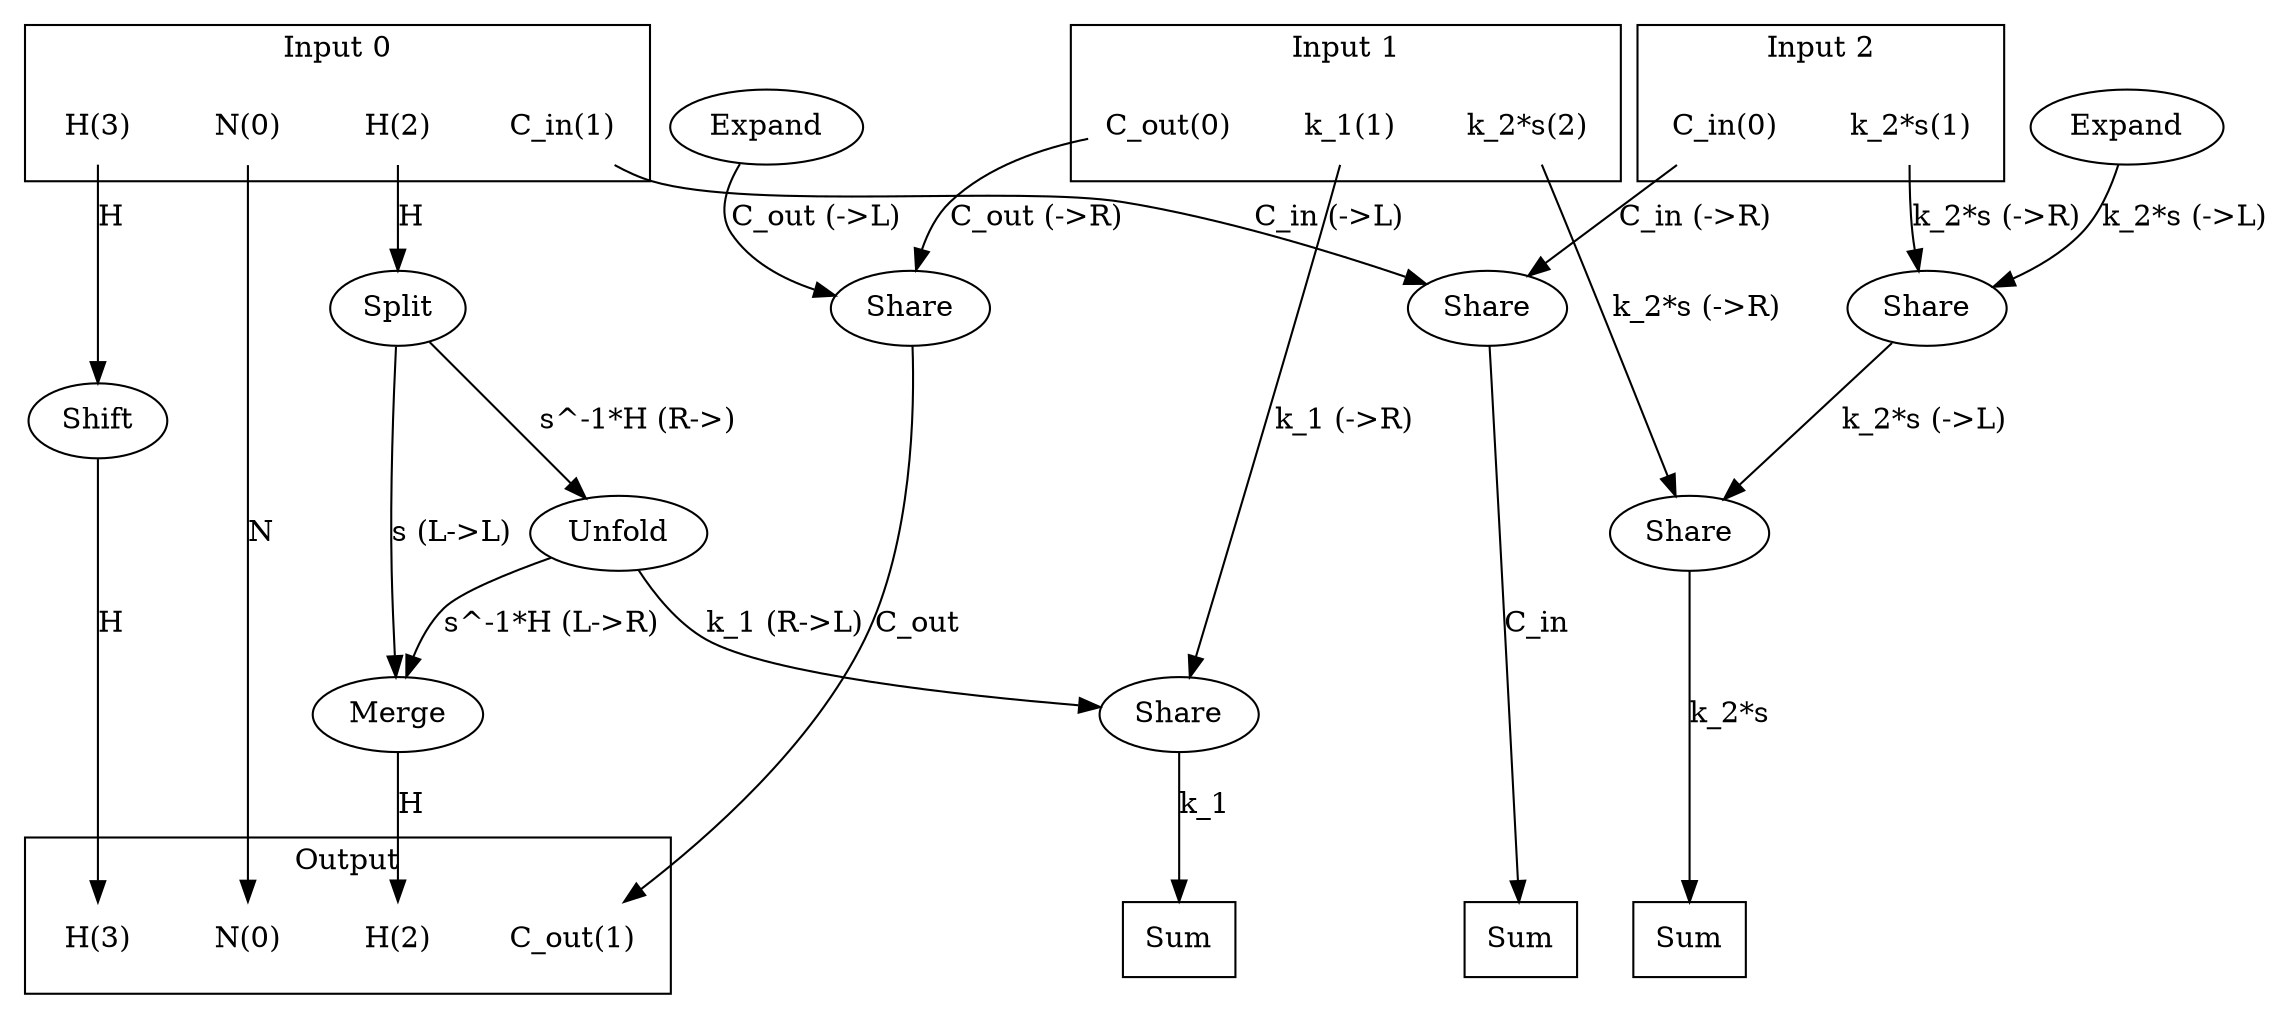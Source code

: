 digraph kernel_generated {
newrank = true;
op_0x560419917280 [label="Share"];
op_0x5604199175a0 [label="Share"];
op_0x560419917640 [label="Share"];
op_0x560419917690 [label="Share"];
op_0x560419917758 [label="Expand"];
op_0x5604199177f8 [label="Expand"];
op_0x560419917fb0 [label="Shift"];
op_0x560419919440 [label="Merge"];
op_0x56041991c900 [label="Share"];
op_0x5604199a9b80 [label="Split"];
op_0x5604199b2f80 [label="Unfold"];
reduce_0x7fc32c0054d0 [label="Sum", shape=box];
reduce_0x7fc32c003a98 [label="Sum", shape=box];
reduce_0x7fc32c007b70 [label="Sum", shape=box];
subgraph cluster_out {
label = "Output";
out_0 [label="N(0)", shape=none];
out_1 [label="C_out(1)", shape=none];
out_2 [label="H(2)", shape=none];
out_3 [label="H(3)", shape=none];
}
{ rank = same;
reduce_0x7fc32c0054d0;
reduce_0x7fc32c003a98;
reduce_0x7fc32c007b70;
out_0;
out_1;
out_2;
out_3;
}
subgraph cluster_in_0 {
label = "Input 0";
in_0_0 [label="N(0)", shape=none];
in_0_1 [label="C_in(1)", shape=none];
in_0_2 [label="H(2)", shape=none];
in_0_3 [label="H(3)", shape=none];
}
subgraph cluster_in_1 {
label = "Input 1";
in_1_0 [label="C_out(0)", shape=none];
in_1_1 [label="k_1(1)", shape=none];
in_1_2 [label="k_2*s(2)", shape=none];
}
subgraph cluster_in_2 {
label = "Input 2";
in_2_0 [label="C_in(0)", shape=none];
in_2_1 [label="k_2*s(1)", shape=none];
}
{ rank = same;
in_0_0;
in_0_1;
in_0_2;
in_0_3;
in_1_0;
in_1_1;
in_1_2;
in_2_0;
in_2_1;
}
in_0_0 -> out_0 [label="N"];
in_0_1 -> op_0x560419917640 [label="C_in (->L)"];
in_0_2 -> op_0x5604199a9b80 [label="H"];
in_0_3 -> op_0x560419917fb0 [label="H"];
in_1_0 -> op_0x560419917280 [label="C_out (->R)"];
in_1_1 -> op_0x56041991c900 [label="k_1 (->R)"];
in_1_2 -> op_0x5604199175a0 [label="k_2*s (->R)"];
in_2_0 -> op_0x560419917640 [label="C_in (->R)"];
in_2_1 -> op_0x560419917690 [label="k_2*s (->R)"];
op_0x560419917280 -> out_1 [label="C_out"];
op_0x560419919440 -> out_2 [label="H"];
op_0x560419917fb0 -> out_3 [label="H"];
op_0x560419917758 -> op_0x560419917280 [label="C_out (->L)"];
op_0x560419917690 -> op_0x5604199175a0 [label="k_2*s (->L)"];
op_0x5604199177f8 -> op_0x560419917690 [label="k_2*s (->L)"];
op_0x5604199a9b80 -> op_0x560419919440 [label="s (L->L)"];
op_0x5604199b2f80 -> op_0x560419919440 [label="s^-1*H (L->R)"];
op_0x5604199b2f80 -> op_0x56041991c900 [label="k_1 (R->L)"];
op_0x5604199a9b80 -> op_0x5604199b2f80 [label="s^-1*H (R->)"];
op_0x56041991c900 -> reduce_0x7fc32c003a98 [label="k_1"];
op_0x5604199175a0 -> reduce_0x7fc32c0054d0 [label="k_2*s"];
op_0x560419917640 -> reduce_0x7fc32c007b70 [label="C_in"];
}
